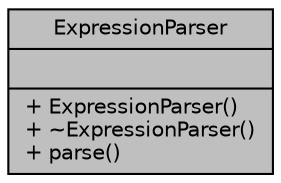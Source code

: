 digraph "ExpressionParser"
{
 // LATEX_PDF_SIZE
  edge [fontname="Helvetica",fontsize="10",labelfontname="Helvetica",labelfontsize="10"];
  node [fontname="Helvetica",fontsize="10",shape=record];
  Node1 [label="{ExpressionParser\n||+ ExpressionParser()\l+ ~ExpressionParser()\l+ parse()\l}",height=0.2,width=0.4,color="black", fillcolor="grey75", style="filled", fontcolor="black",tooltip="Recursive decent parser for Django style template expressions."];
}
